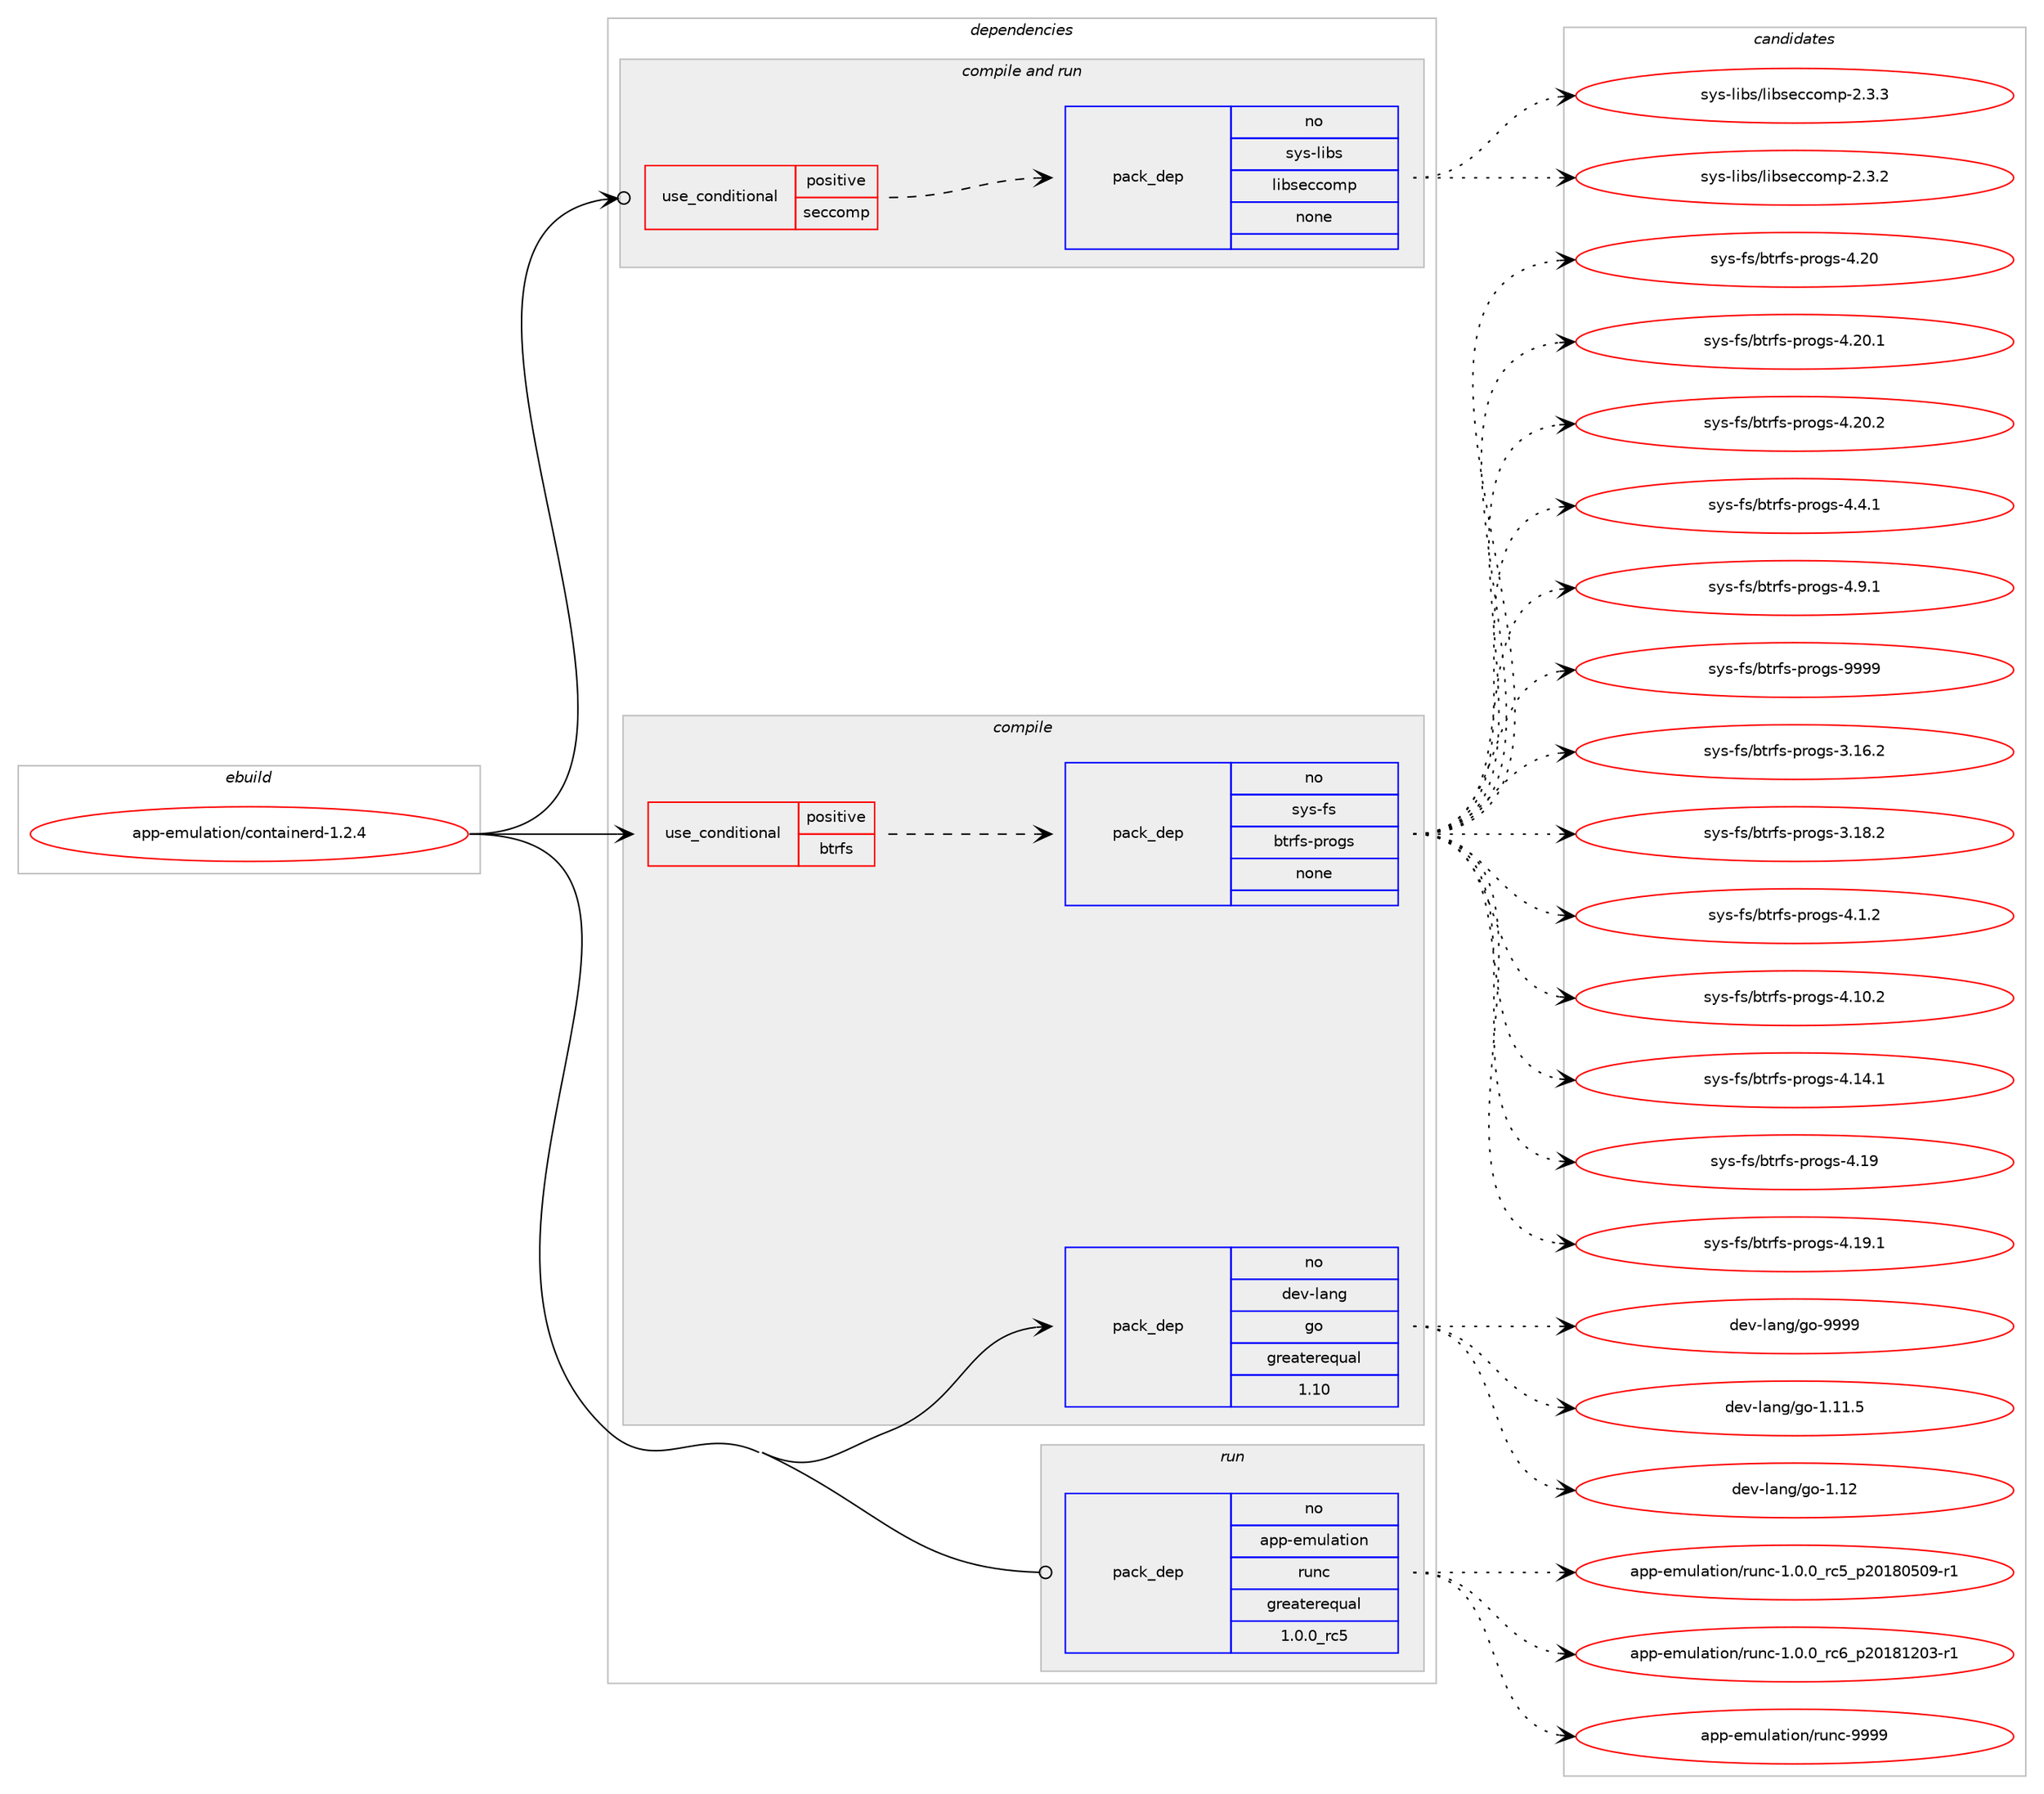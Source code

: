 digraph prolog {

# *************
# Graph options
# *************

newrank=true;
concentrate=true;
compound=true;
graph [rankdir=LR,fontname=Helvetica,fontsize=10,ranksep=1.5];#, ranksep=2.5, nodesep=0.2];
edge  [arrowhead=vee];
node  [fontname=Helvetica,fontsize=10];

# **********
# The ebuild
# **********

subgraph cluster_leftcol {
color=gray;
rank=same;
label=<<i>ebuild</i>>;
id [label="app-emulation/containerd-1.2.4", color=red, width=4, href="../app-emulation/containerd-1.2.4.svg"];
}

# ****************
# The dependencies
# ****************

subgraph cluster_midcol {
color=gray;
label=<<i>dependencies</i>>;
subgraph cluster_compile {
fillcolor="#eeeeee";
style=filled;
label=<<i>compile</i>>;
subgraph cond349448 {
dependency1283434 [label=<<TABLE BORDER="0" CELLBORDER="1" CELLSPACING="0" CELLPADDING="4"><TR><TD ROWSPAN="3" CELLPADDING="10">use_conditional</TD></TR><TR><TD>positive</TD></TR><TR><TD>btrfs</TD></TR></TABLE>>, shape=none, color=red];
subgraph pack914021 {
dependency1283435 [label=<<TABLE BORDER="0" CELLBORDER="1" CELLSPACING="0" CELLPADDING="4" WIDTH="220"><TR><TD ROWSPAN="6" CELLPADDING="30">pack_dep</TD></TR><TR><TD WIDTH="110">no</TD></TR><TR><TD>sys-fs</TD></TR><TR><TD>btrfs-progs</TD></TR><TR><TD>none</TD></TR><TR><TD></TD></TR></TABLE>>, shape=none, color=blue];
}
dependency1283434:e -> dependency1283435:w [weight=20,style="dashed",arrowhead="vee"];
}
id:e -> dependency1283434:w [weight=20,style="solid",arrowhead="vee"];
subgraph pack914022 {
dependency1283436 [label=<<TABLE BORDER="0" CELLBORDER="1" CELLSPACING="0" CELLPADDING="4" WIDTH="220"><TR><TD ROWSPAN="6" CELLPADDING="30">pack_dep</TD></TR><TR><TD WIDTH="110">no</TD></TR><TR><TD>dev-lang</TD></TR><TR><TD>go</TD></TR><TR><TD>greaterequal</TD></TR><TR><TD>1.10</TD></TR></TABLE>>, shape=none, color=blue];
}
id:e -> dependency1283436:w [weight=20,style="solid",arrowhead="vee"];
}
subgraph cluster_compileandrun {
fillcolor="#eeeeee";
style=filled;
label=<<i>compile and run</i>>;
subgraph cond349449 {
dependency1283437 [label=<<TABLE BORDER="0" CELLBORDER="1" CELLSPACING="0" CELLPADDING="4"><TR><TD ROWSPAN="3" CELLPADDING="10">use_conditional</TD></TR><TR><TD>positive</TD></TR><TR><TD>seccomp</TD></TR></TABLE>>, shape=none, color=red];
subgraph pack914023 {
dependency1283438 [label=<<TABLE BORDER="0" CELLBORDER="1" CELLSPACING="0" CELLPADDING="4" WIDTH="220"><TR><TD ROWSPAN="6" CELLPADDING="30">pack_dep</TD></TR><TR><TD WIDTH="110">no</TD></TR><TR><TD>sys-libs</TD></TR><TR><TD>libseccomp</TD></TR><TR><TD>none</TD></TR><TR><TD></TD></TR></TABLE>>, shape=none, color=blue];
}
dependency1283437:e -> dependency1283438:w [weight=20,style="dashed",arrowhead="vee"];
}
id:e -> dependency1283437:w [weight=20,style="solid",arrowhead="odotvee"];
}
subgraph cluster_run {
fillcolor="#eeeeee";
style=filled;
label=<<i>run</i>>;
subgraph pack914024 {
dependency1283439 [label=<<TABLE BORDER="0" CELLBORDER="1" CELLSPACING="0" CELLPADDING="4" WIDTH="220"><TR><TD ROWSPAN="6" CELLPADDING="30">pack_dep</TD></TR><TR><TD WIDTH="110">no</TD></TR><TR><TD>app-emulation</TD></TR><TR><TD>runc</TD></TR><TR><TD>greaterequal</TD></TR><TR><TD>1.0.0_rc5</TD></TR></TABLE>>, shape=none, color=blue];
}
id:e -> dependency1283439:w [weight=20,style="solid",arrowhead="odot"];
}
}

# **************
# The candidates
# **************

subgraph cluster_choices {
rank=same;
color=gray;
label=<<i>candidates</i>>;

subgraph choice914021 {
color=black;
nodesep=1;
choice1151211154510211547981161141021154511211411110311545514649544650 [label="sys-fs/btrfs-progs-3.16.2", color=red, width=4,href="../sys-fs/btrfs-progs-3.16.2.svg"];
choice1151211154510211547981161141021154511211411110311545514649564650 [label="sys-fs/btrfs-progs-3.18.2", color=red, width=4,href="../sys-fs/btrfs-progs-3.18.2.svg"];
choice11512111545102115479811611410211545112114111103115455246494650 [label="sys-fs/btrfs-progs-4.1.2", color=red, width=4,href="../sys-fs/btrfs-progs-4.1.2.svg"];
choice1151211154510211547981161141021154511211411110311545524649484650 [label="sys-fs/btrfs-progs-4.10.2", color=red, width=4,href="../sys-fs/btrfs-progs-4.10.2.svg"];
choice1151211154510211547981161141021154511211411110311545524649524649 [label="sys-fs/btrfs-progs-4.14.1", color=red, width=4,href="../sys-fs/btrfs-progs-4.14.1.svg"];
choice115121115451021154798116114102115451121141111031154552464957 [label="sys-fs/btrfs-progs-4.19", color=red, width=4,href="../sys-fs/btrfs-progs-4.19.svg"];
choice1151211154510211547981161141021154511211411110311545524649574649 [label="sys-fs/btrfs-progs-4.19.1", color=red, width=4,href="../sys-fs/btrfs-progs-4.19.1.svg"];
choice115121115451021154798116114102115451121141111031154552465048 [label="sys-fs/btrfs-progs-4.20", color=red, width=4,href="../sys-fs/btrfs-progs-4.20.svg"];
choice1151211154510211547981161141021154511211411110311545524650484649 [label="sys-fs/btrfs-progs-4.20.1", color=red, width=4,href="../sys-fs/btrfs-progs-4.20.1.svg"];
choice1151211154510211547981161141021154511211411110311545524650484650 [label="sys-fs/btrfs-progs-4.20.2", color=red, width=4,href="../sys-fs/btrfs-progs-4.20.2.svg"];
choice11512111545102115479811611410211545112114111103115455246524649 [label="sys-fs/btrfs-progs-4.4.1", color=red, width=4,href="../sys-fs/btrfs-progs-4.4.1.svg"];
choice11512111545102115479811611410211545112114111103115455246574649 [label="sys-fs/btrfs-progs-4.9.1", color=red, width=4,href="../sys-fs/btrfs-progs-4.9.1.svg"];
choice115121115451021154798116114102115451121141111031154557575757 [label="sys-fs/btrfs-progs-9999", color=red, width=4,href="../sys-fs/btrfs-progs-9999.svg"];
dependency1283435:e -> choice1151211154510211547981161141021154511211411110311545514649544650:w [style=dotted,weight="100"];
dependency1283435:e -> choice1151211154510211547981161141021154511211411110311545514649564650:w [style=dotted,weight="100"];
dependency1283435:e -> choice11512111545102115479811611410211545112114111103115455246494650:w [style=dotted,weight="100"];
dependency1283435:e -> choice1151211154510211547981161141021154511211411110311545524649484650:w [style=dotted,weight="100"];
dependency1283435:e -> choice1151211154510211547981161141021154511211411110311545524649524649:w [style=dotted,weight="100"];
dependency1283435:e -> choice115121115451021154798116114102115451121141111031154552464957:w [style=dotted,weight="100"];
dependency1283435:e -> choice1151211154510211547981161141021154511211411110311545524649574649:w [style=dotted,weight="100"];
dependency1283435:e -> choice115121115451021154798116114102115451121141111031154552465048:w [style=dotted,weight="100"];
dependency1283435:e -> choice1151211154510211547981161141021154511211411110311545524650484649:w [style=dotted,weight="100"];
dependency1283435:e -> choice1151211154510211547981161141021154511211411110311545524650484650:w [style=dotted,weight="100"];
dependency1283435:e -> choice11512111545102115479811611410211545112114111103115455246524649:w [style=dotted,weight="100"];
dependency1283435:e -> choice11512111545102115479811611410211545112114111103115455246574649:w [style=dotted,weight="100"];
dependency1283435:e -> choice115121115451021154798116114102115451121141111031154557575757:w [style=dotted,weight="100"];
}
subgraph choice914022 {
color=black;
nodesep=1;
choice10010111845108971101034710311145494649494653 [label="dev-lang/go-1.11.5", color=red, width=4,href="../dev-lang/go-1.11.5.svg"];
choice1001011184510897110103471031114549464950 [label="dev-lang/go-1.12", color=red, width=4,href="../dev-lang/go-1.12.svg"];
choice1001011184510897110103471031114557575757 [label="dev-lang/go-9999", color=red, width=4,href="../dev-lang/go-9999.svg"];
dependency1283436:e -> choice10010111845108971101034710311145494649494653:w [style=dotted,weight="100"];
dependency1283436:e -> choice1001011184510897110103471031114549464950:w [style=dotted,weight="100"];
dependency1283436:e -> choice1001011184510897110103471031114557575757:w [style=dotted,weight="100"];
}
subgraph choice914023 {
color=black;
nodesep=1;
choice115121115451081059811547108105981151019999111109112455046514650 [label="sys-libs/libseccomp-2.3.2", color=red, width=4,href="../sys-libs/libseccomp-2.3.2.svg"];
choice115121115451081059811547108105981151019999111109112455046514651 [label="sys-libs/libseccomp-2.3.3", color=red, width=4,href="../sys-libs/libseccomp-2.3.3.svg"];
dependency1283438:e -> choice115121115451081059811547108105981151019999111109112455046514650:w [style=dotted,weight="100"];
dependency1283438:e -> choice115121115451081059811547108105981151019999111109112455046514651:w [style=dotted,weight="100"];
}
subgraph choice914024 {
color=black;
nodesep=1;
choice97112112451011091171089711610511111047114117110994549464846489511499539511250484956485348574511449 [label="app-emulation/runc-1.0.0_rc5_p20180509-r1", color=red, width=4,href="../app-emulation/runc-1.0.0_rc5_p20180509-r1.svg"];
choice97112112451011091171089711610511111047114117110994549464846489511499549511250484956495048514511449 [label="app-emulation/runc-1.0.0_rc6_p20181203-r1", color=red, width=4,href="../app-emulation/runc-1.0.0_rc6_p20181203-r1.svg"];
choice97112112451011091171089711610511111047114117110994557575757 [label="app-emulation/runc-9999", color=red, width=4,href="../app-emulation/runc-9999.svg"];
dependency1283439:e -> choice97112112451011091171089711610511111047114117110994549464846489511499539511250484956485348574511449:w [style=dotted,weight="100"];
dependency1283439:e -> choice97112112451011091171089711610511111047114117110994549464846489511499549511250484956495048514511449:w [style=dotted,weight="100"];
dependency1283439:e -> choice97112112451011091171089711610511111047114117110994557575757:w [style=dotted,weight="100"];
}
}

}
